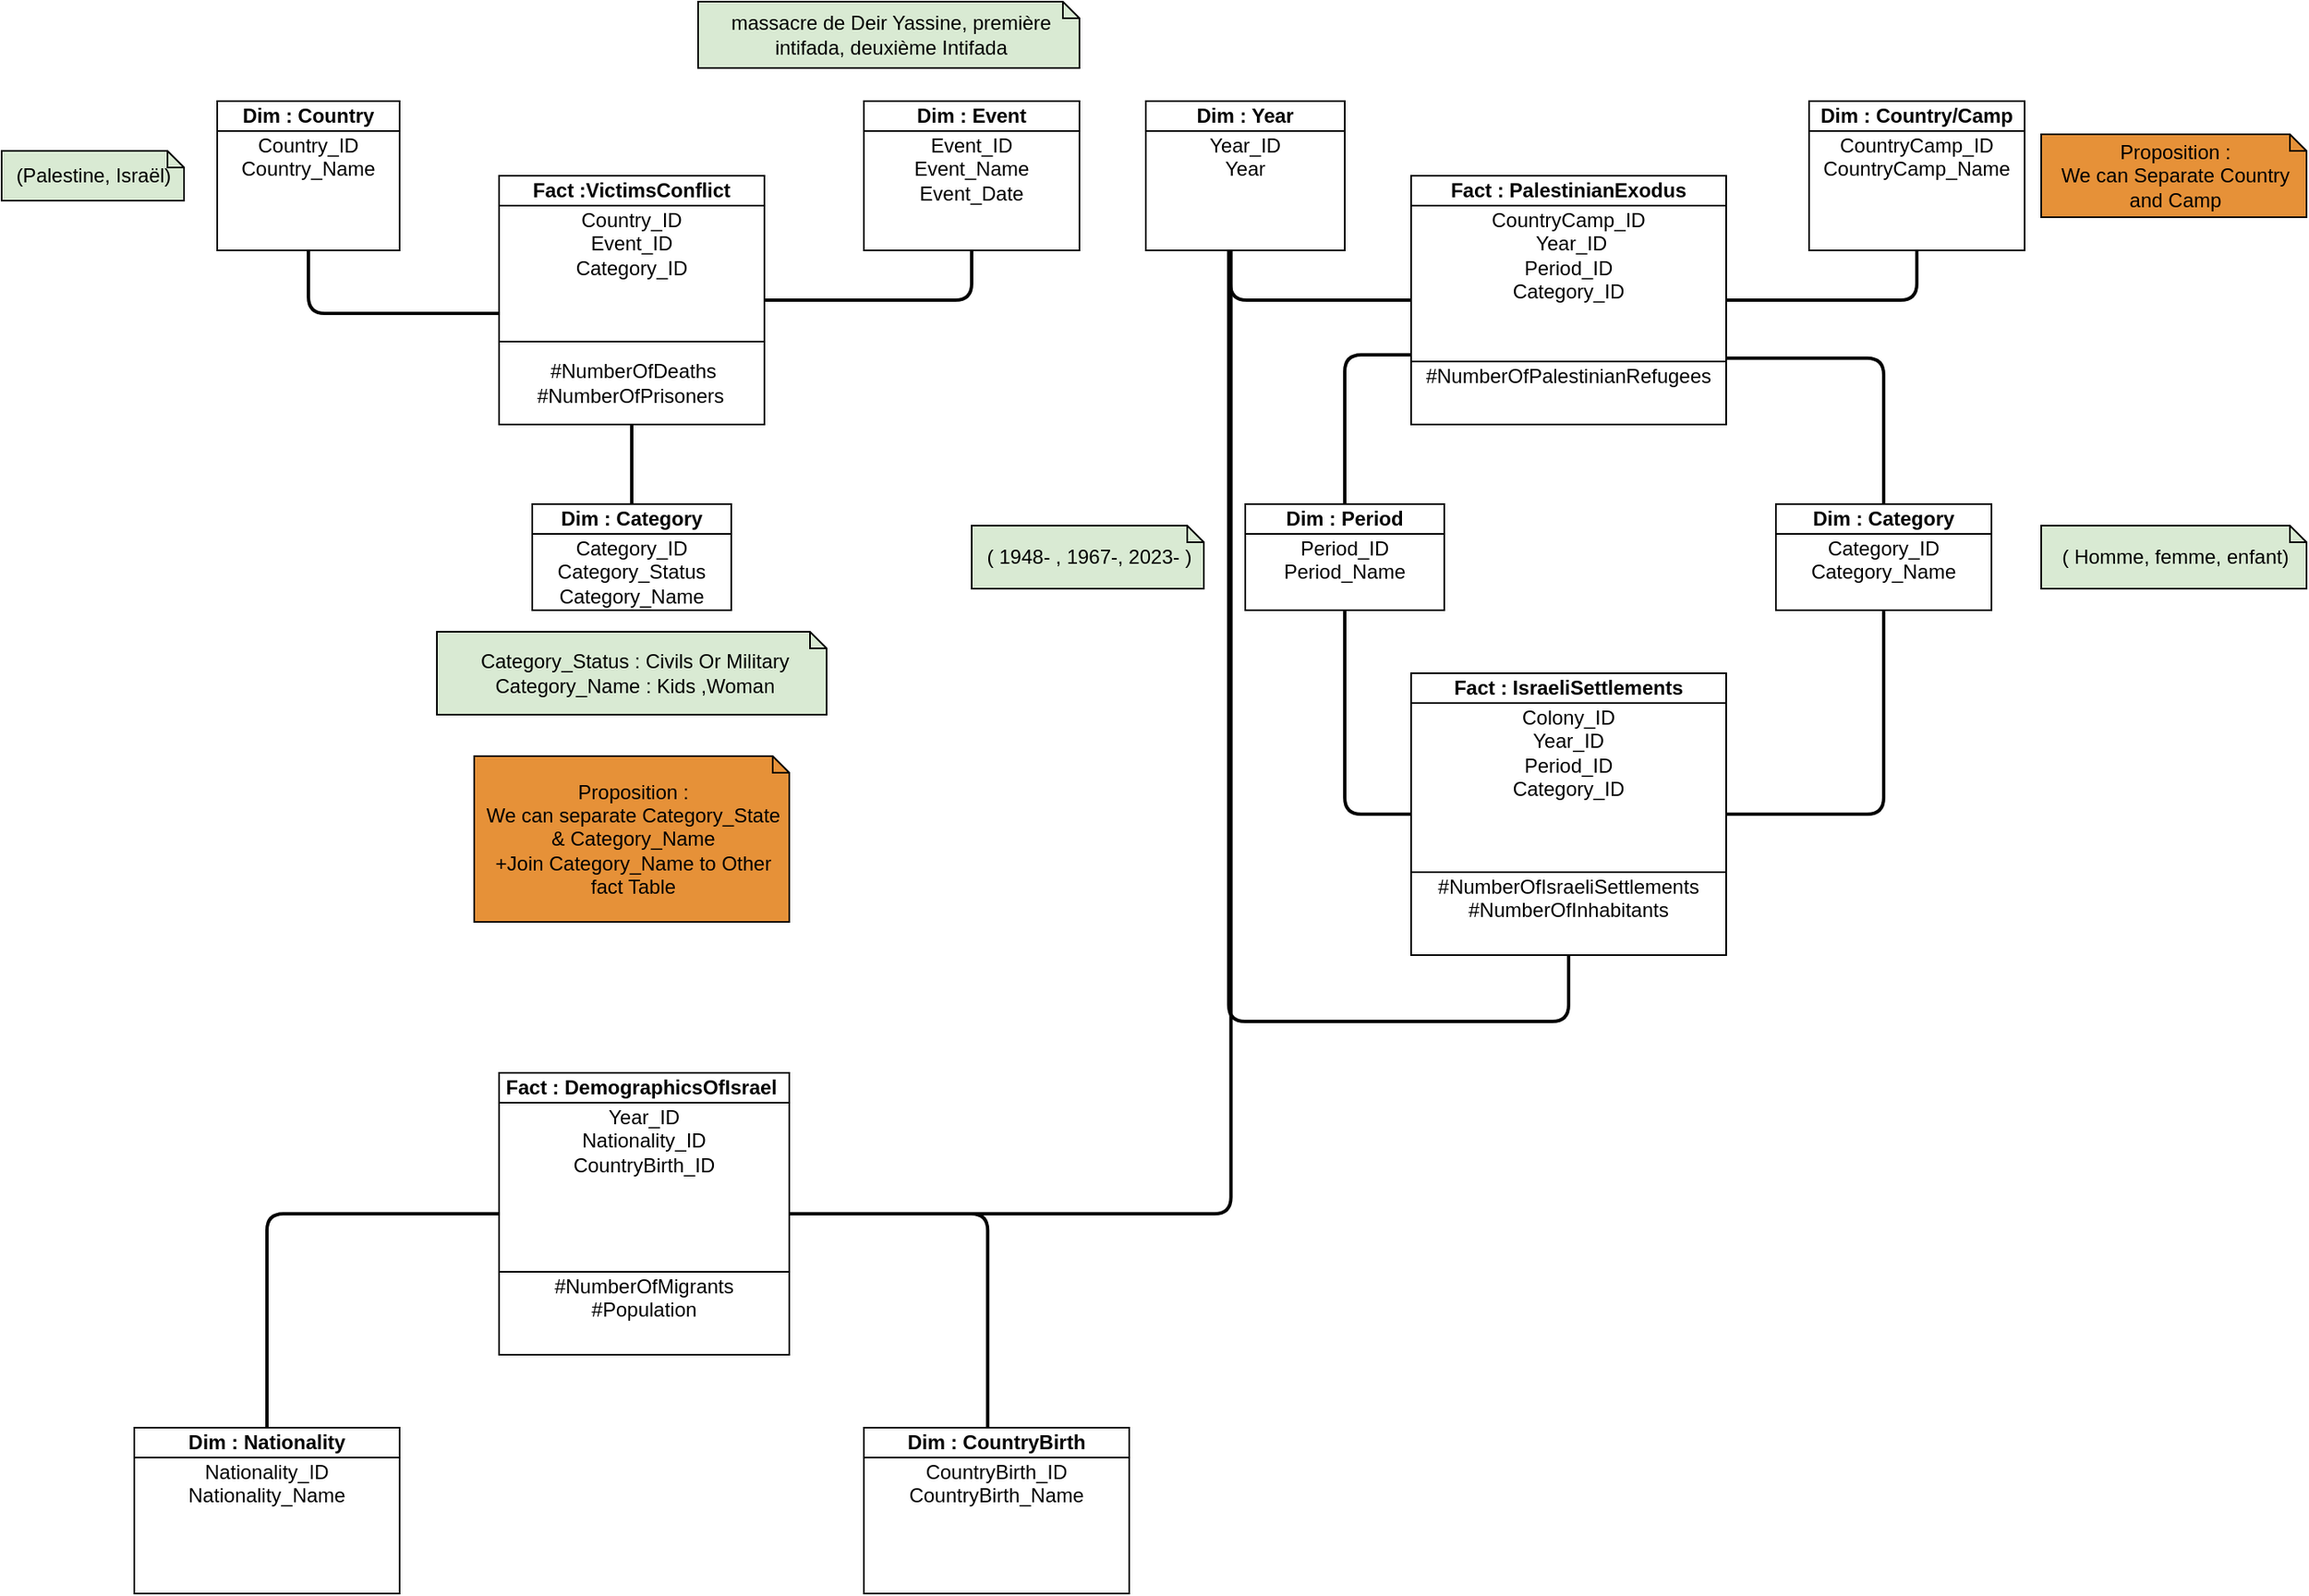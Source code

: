 <mxfile version="22.1.3" type="device">
  <diagram id="L1r6SvcVKs2nnAIKN3sj" name="Page-1">
    <mxGraphModel dx="1354" dy="602" grid="1" gridSize="10" guides="1" tooltips="1" connect="1" arrows="1" fold="1" page="1" pageScale="1" pageWidth="850" pageHeight="1100" background="#FFFFFF" math="0" shadow="0">
      <root>
        <mxCell id="0" />
        <mxCell id="2" value="Layer 0" parent="0" />
        <mxCell id="3" style="shape=rect;shadow=0;strokeWidth=1;fillColor=#FFFFFF;strokeColor=#000000;opacity=100.0;gliffyId=0;" parent="2" vertex="1">
          <mxGeometry x="400" y="145" width="160" height="150" as="geometry" />
        </mxCell>
        <mxCell id="4" value="&lt;div style=&#39;width: 157.0px;height:auto;word-break: break-word;&#39;&gt;&lt;div align=&quot;center&quot;&gt;&lt;span style=&quot;font-family:Arial;font-weight:bold;font-size:12px; line-height: normal;&quot;&gt;Fact :VictimsConflict&lt;span style=&quot;text-decoration:none; line-height: normal;&quot;&gt;&lt;br /&gt;&lt;/span&gt;&lt;/span&gt;&lt;/div&gt;&lt;/div&gt;" style="shape=rect;shadow=0;strokeWidth=1;fillColor=#FFFFFF;strokeColor=#000000;opacity=100.0;html=1;nl2Br=0;verticalAlign=top;align=center;spacingLeft=0.0;spacingRight=0;spacingTop=-5.0;spacingBottom=2;whiteSpace=wrap;gliffyId=1;" parent="3" vertex="1">
          <mxGeometry width="160" height="18" as="geometry" />
        </mxCell>
        <mxCell id="5" value="&lt;div style=&#39;width: 157.0px;height:auto;word-break: break-word;&#39;&gt;&lt;div align=&quot;center&quot;&gt;&lt;span style=&quot;font-family:Arial;font-size:12px; line-height: 0;&quot;&gt;&lt;span style=&quot; line-height: normal;&quot;&gt;Country_ID&lt;br /&gt;&lt;/span&gt;&lt;/span&gt;&lt;/div&gt;&lt;div align=&quot;center&quot;&gt;&lt;span style=&quot;font-family:Arial;font-size:12px; line-height: 0;&quot;&gt;&lt;span style=&quot; line-height: normal;&quot;&gt;Event_ID&lt;/span&gt;&lt;/span&gt;&lt;/div&gt;&lt;div align=&quot;center&quot;&gt;&lt;span style=&quot;font-family:Arial;font-size:12px; line-height: 0;&quot;&gt;&lt;span style=&quot; line-height: normal;&quot;&gt;Category_ID&lt;/span&gt;&lt;/span&gt;&lt;/div&gt;&lt;div align=&quot;center&quot;&gt;&lt;span style=&quot;text-decoration:none;font-family:Arial;font-size:12px; line-height: 0;&quot;&gt;&lt;span style=&quot;text-decoration:none; line-height: normal;&quot;&gt;&amp;nbsp;&lt;/span&gt;&lt;/span&gt;&lt;/div&gt;&lt;/div&gt;" style="shape=rect;shadow=0;strokeWidth=1;fillColor=#FFFFFF;strokeColor=#000000;opacity=100.0;html=1;nl2Br=0;verticalAlign=top;align=center;spacingLeft=0.0;spacingRight=0;spacingTop=-5.0;spacingBottom=2;whiteSpace=wrap;gliffyId=3;" parent="3" vertex="1">
          <mxGeometry y="18" width="160" height="132" as="geometry" />
        </mxCell>
        <mxCell id="6" value="&lt;div style=&#39;width: 153.0px;height:auto;word-break: break-word;&#39;&gt;&lt;div align=&quot;center&quot;&gt;&lt;span style=&quot;text-decoration:none;font-family:Arial;font-size:12px; line-height: 0;&quot;&gt;&lt;span style=&quot;text-decoration:none; line-height: normal;&quot;&gt;#NumberOfDeaths&lt;/span&gt;&lt;/span&gt;&lt;/div&gt;&lt;div align=&quot;center&quot;&gt;&lt;span style=&quot;text-decoration:none;font-family:Arial;font-size:12px; line-height: 0;&quot;&gt;&lt;span style=&quot;text-decoration:none; line-height: normal;&quot;&gt;#NumberOfPrisoners&amp;nbsp;&lt;/span&gt;&lt;/span&gt;&lt;/div&gt;&lt;/div&gt;" style="shape=rect;shadow=0;strokeWidth=1;fillColor=#FFFFFF;strokeColor=#000000;opacity=100.0;html=1;nl2Br=0;verticalAlign=middle;align=center;spacingLeft=2.0;spacingRight=0;whiteSpace=wrap;gliffyId=5;" parent="2" vertex="1">
          <mxGeometry x="400" y="245" width="160" height="50" as="geometry" />
        </mxCell>
        <mxCell id="7" style="shape=rect;shadow=0;strokeWidth=1;fillColor=#FFFFFF;strokeColor=#000000;opacity=100.0;gliffyId=20;" parent="2" vertex="1">
          <mxGeometry x="230" y="100" width="110" height="90" as="geometry" />
        </mxCell>
        <mxCell id="8" value="&lt;div style=&#39;width: 107.0px;height:auto;word-break: break-word;&#39;&gt;&lt;div align=&quot;center&quot;&gt;&lt;span style=&quot;text-decoration:none;font-family:Arial;font-weight:bold;font-size:12px; line-height: normal;&quot;&gt;Dim : Country&lt;/span&gt;&lt;/div&gt;&lt;/div&gt;" style="shape=rect;shadow=0;strokeWidth=1;fillColor=#FFFFFF;strokeColor=#000000;opacity=100.0;html=1;nl2Br=0;verticalAlign=top;align=center;spacingLeft=0.0;spacingRight=0;spacingTop=-5.0;spacingBottom=2;whiteSpace=wrap;gliffyId=21;" parent="7" vertex="1">
          <mxGeometry width="110" height="18" as="geometry" />
        </mxCell>
        <mxCell id="9" value="&lt;div style=&#39;width: 107.0px;height:auto;word-break: break-word;&#39;&gt;&lt;div align=&quot;center&quot;&gt;&lt;span style=&quot;text-decoration:none;font-family:Arial;font-weight:normal;font-size:12px; line-height: normal;&quot;&gt;Country_ID&lt;/span&gt;&lt;/div&gt;&lt;div align=&quot;center&quot;&gt;&lt;span style=&quot;text-decoration:none;font-family:Arial;font-weight:normal;font-size:12px; line-height: normal;&quot;&gt;Country_Name&lt;/span&gt;&lt;/div&gt;&lt;/div&gt;" style="shape=rect;shadow=0;strokeWidth=1;fillColor=#FFFFFF;strokeColor=#000000;opacity=100.0;html=1;nl2Br=0;verticalAlign=top;align=center;spacingLeft=0.0;spacingRight=0;spacingTop=-5.0;spacingBottom=2;whiteSpace=wrap;gliffyId=23;" parent="7" vertex="1">
          <mxGeometry y="18" width="110" height="72" as="geometry" />
        </mxCell>
        <mxCell id="10" style="shape=rect;shadow=0;strokeWidth=1;fillColor=#FFFFFF;strokeColor=#000000;opacity=100.0;gliffyId=25;" parent="2" vertex="1">
          <mxGeometry x="620" y="100" width="130" height="90" as="geometry" />
        </mxCell>
        <mxCell id="11" value="&lt;div style=&#39;width: 127.0px;height:auto;word-break: break-word;&#39;&gt;&lt;div align=&quot;center&quot;&gt;&lt;span style=&quot;font-family:Arial;font-size:12px; line-height: 0;&quot;&gt;&lt;span style=&quot;font-weight:bold; line-height: normal;&quot;&gt;Dim : E&lt;/span&gt;&lt;span style=&quot; line-height: 0;&quot;&gt;&lt;span style=&quot;font-weight:bold; line-height: normal;&quot;&gt;vent&lt;/span&gt;&lt;br /&gt;&lt;/span&gt;&lt;/span&gt;&lt;/div&gt;&lt;/div&gt;" style="shape=rect;shadow=0;strokeWidth=1;fillColor=#FFFFFF;strokeColor=#000000;opacity=100.0;html=1;nl2Br=0;verticalAlign=top;align=center;spacingLeft=0.0;spacingRight=0;spacingTop=-5.0;spacingBottom=2;whiteSpace=wrap;gliffyId=26;" parent="10" vertex="1">
          <mxGeometry width="130" height="18" as="geometry" />
        </mxCell>
        <mxCell id="12" value="&lt;div style=&#39;width: 127.0px;height:auto;word-break: break-word;&#39;&gt;&lt;div align=&quot;center&quot;&gt;&lt;span style=&quot;text-decoration:none;font-family:Arial;font-weight:normal;font-size:12px; line-height: normal;&quot;&gt;Event_ID&lt;br /&gt;&lt;/span&gt;&lt;/div&gt;&lt;div align=&quot;center&quot;&gt;&lt;span style=&quot;text-decoration:none;font-family:Arial;font-weight:normal;font-size:12px; line-height: normal;&quot;&gt;Event_Name&lt;/span&gt;&lt;/div&gt;&lt;div align=&quot;center&quot;&gt;&lt;span style=&quot;text-decoration:none;font-family:Arial;font-weight:normal;font-size:12px; line-height: normal;&quot;&gt;Event_Date&lt;/span&gt;&lt;/div&gt;&lt;/div&gt;" style="shape=rect;shadow=0;strokeWidth=1;fillColor=#FFFFFF;strokeColor=#000000;opacity=100.0;html=1;nl2Br=0;verticalAlign=top;align=center;spacingLeft=0.0;spacingRight=0;spacingTop=-5.0;spacingBottom=2;whiteSpace=wrap;gliffyId=28;" parent="10" vertex="1">
          <mxGeometry y="18" width="130" height="72" as="geometry" />
        </mxCell>
        <mxCell id="13" style="shape=rect;shadow=0;strokeWidth=1;fillColor=#FFFFFF;strokeColor=#000000;opacity=100.0;gliffyId=30;" parent="2" vertex="1">
          <mxGeometry x="420" y="343" width="120" height="64" as="geometry" />
        </mxCell>
        <mxCell id="14" value="&lt;div style=&#39;width: 117.0px;height:auto;word-break: break-word;&#39;&gt;&lt;div align=&quot;center&quot;&gt;&lt;span style=&quot;text-decoration:none;font-family:Arial;font-weight:bold;font-size:12px; line-height: normal;&quot;&gt;Dim : Category&lt;/span&gt;&lt;/div&gt;&lt;/div&gt;" style="shape=rect;shadow=0;strokeWidth=1;fillColor=#FFFFFF;strokeColor=#000000;opacity=100.0;html=1;nl2Br=0;verticalAlign=top;align=center;spacingLeft=0.0;spacingRight=0;spacingTop=-5.0;spacingBottom=2;whiteSpace=wrap;gliffyId=31;" parent="13" vertex="1">
          <mxGeometry width="120" height="18" as="geometry" />
        </mxCell>
        <mxCell id="15" value="&lt;div style=&#39;width: 117.0px;height:auto;word-break: break-word;&#39;&gt;&lt;div align=&quot;center&quot;&gt;&lt;span style=&quot;text-decoration:none;font-family:Arial;font-weight:normal;font-size:12px; line-height: normal;&quot;&gt;Category_ID&lt;/span&gt;&lt;/div&gt;&lt;div align=&quot;center&quot;&gt;&lt;span style=&quot;text-decoration:none;font-family:Arial;font-weight:normal;font-size:12px; line-height: normal;&quot;&gt;Category_Status&lt;/span&gt;&lt;/div&gt;&lt;div align=&quot;center&quot;&gt;&lt;span style=&quot;text-decoration:none;font-family:Arial;font-weight:normal;font-size:12px; line-height: normal;&quot;&gt;Category_Name&lt;/span&gt;&lt;/div&gt;&lt;/div&gt;" style="shape=rect;shadow=0;strokeWidth=1;fillColor=#FFFFFF;strokeColor=#000000;opacity=100.0;html=1;nl2Br=0;verticalAlign=top;align=center;spacingLeft=0.0;spacingRight=0;spacingTop=-5.0;spacingBottom=2;whiteSpace=wrap;gliffyId=33;" parent="13" vertex="1">
          <mxGeometry y="18" width="120" height="46" as="geometry" />
        </mxCell>
        <mxCell id="16" value="&lt;div style=&#39;width: 225.286px;height:auto;word-break: break-word;&#39;&gt;&lt;div align=&quot;center&quot;&gt;&lt;span style=&quot;text-decoration:none;font-family:Arial;font-size:12px; line-height: 0;&quot;&gt;&lt;span style=&quot;text-decoration:none; line-height: normal;&quot;&gt;Category_Status : Civils Or Military&lt;br /&gt;&lt;/span&gt;&lt;/span&gt;&lt;/div&gt;&lt;div align=&quot;center&quot;&gt;&lt;span style=&quot;text-decoration:none;font-family:Arial;font-size:12px; line-height: 0;&quot;&gt;&lt;span style=&quot;text-decoration:none; line-height: normal;&quot;&gt;Category_Name : Kids ,Woman&lt;/span&gt;&lt;/span&gt;&lt;/div&gt;&lt;/div&gt;" style="shape=note;size=10;shadow=0;strokeWidth=1;fillColor=#d9ead3;strokeColor=#000000;opacity=100.0;html=1;nl2Br=0;verticalAlign=middle;align=center;spacingLeft=3.357;spacingRight=0;whiteSpace=wrap;gliffyId=35;" parent="2" vertex="1">
          <mxGeometry x="362.5" y="420" width="235" height="50" as="geometry" />
        </mxCell>
        <mxCell id="17" style="shape=filledEdge;strokeWidth=2;strokeColor=#000000;fillColor=none;startArrow=none;startFill=0;startSize=6;endArrow=none;endFill=0;endSize=6;rounded=1;gliffyId=43;edgeStyle=orthogonalEdgeStyle;" parent="2" source="7" target="3" edge="1">
          <mxGeometry width="117" height="40" relative="1" as="geometry">
            <Array as="points">
              <mxPoint x="285" y="190" />
              <mxPoint x="285" y="228" />
              <mxPoint x="400" y="228" />
            </Array>
          </mxGeometry>
        </mxCell>
        <mxCell id="18" style="shape=filledEdge;strokeWidth=2;strokeColor=#000000;fillColor=none;startArrow=none;startFill=0;startSize=6;endArrow=none;endFill=0;endSize=6;rounded=1;gliffyId=45;edgeStyle=orthogonalEdgeStyle;" parent="2" source="10" target="3" edge="1">
          <mxGeometry width="124" height="34" relative="1" as="geometry">
            <Array as="points">
              <mxPoint x="685" y="190" />
              <mxPoint x="685" y="220" />
              <mxPoint x="560" y="220" />
            </Array>
          </mxGeometry>
        </mxCell>
        <mxCell id="19" style="shape=filledEdge;strokeWidth=2;strokeColor=#000000;fillColor=none;startArrow=none;startFill=0;startSize=6;endArrow=none;endFill=0;endSize=6;rounded=1;gliffyId=47;edgeStyle=orthogonalEdgeStyle;" parent="2" source="13" target="6" edge="1">
          <mxGeometry width="2" height="46" relative="1" as="geometry">
            <Array as="points">
              <mxPoint x="480" y="343" />
              <mxPoint x="480" y="327" />
              <mxPoint x="480" y="311" />
              <mxPoint x="480" y="295" />
            </Array>
          </mxGeometry>
        </mxCell>
        <mxCell id="20" style="shape=rect;shadow=0;strokeWidth=1;fillColor=#FFFFFF;strokeColor=#000000;opacity=100.0;gliffyId=49;" parent="2" vertex="1">
          <mxGeometry x="950" y="145" width="190" height="150" as="geometry" />
        </mxCell>
        <mxCell id="21" value="&lt;div style=&#39;width: 187.0px;height:auto;word-break: break-word;&#39;&gt;&lt;div align=&quot;center&quot;&gt;&lt;span style=&quot;font-family:Arial;font-weight:bold;font-size:12px; line-height: normal;&quot;&gt;Fact : PalestinianExodus&lt;span style=&quot;text-decoration:none; line-height: normal;&quot;&gt;&lt;br /&gt;&lt;/span&gt;&lt;/span&gt;&lt;/div&gt;&lt;/div&gt;" style="shape=rect;shadow=0;strokeWidth=1;fillColor=#FFFFFF;strokeColor=#000000;opacity=100.0;html=1;nl2Br=0;verticalAlign=top;align=center;spacingLeft=0.0;spacingRight=0;spacingTop=-5.0;spacingBottom=2;whiteSpace=wrap;gliffyId=50;" parent="20" vertex="1">
          <mxGeometry width="190" height="18" as="geometry" />
        </mxCell>
        <mxCell id="22" value="&lt;div style=&#39;width: 187.0px;height:auto;word-break: break-word;&#39;&gt;&lt;div align=&quot;center&quot;&gt;&lt;span style=&quot; line-height: normal;&quot;&gt;CountryCamp_ID&lt;/span&gt;&lt;/div&gt;&lt;div align=&quot;center&quot;&gt;&lt;span style=&quot;text-decoration:none; line-height: normal;&quot;&gt;&amp;nbsp;Year_ID&lt;/span&gt;&lt;/div&gt;&lt;div align=&quot;center&quot;&gt;&lt;span style=&quot;text-decoration:none; line-height: normal;&quot;&gt;Period_ID&lt;/span&gt;&lt;/div&gt;&lt;div align=&quot;center&quot;&gt;&lt;span style=&quot;text-decoration:none; line-height: normal;&quot;&gt;Category_ID&lt;/span&gt;&lt;/div&gt;&lt;div align=&quot;center&quot;&gt;&lt;span style=&quot;text-decoration:none; line-height: normal;&quot;&gt;&amp;nbsp;&lt;/span&gt;&lt;/div&gt;&lt;div align=&quot;center&quot;&gt;&lt;span style=&quot;text-decoration:none; line-height: normal;&quot;&gt;&amp;nbsp;&lt;/span&gt;&lt;/div&gt;&lt;/div&gt;" style="shape=rect;shadow=0;strokeWidth=1;fillColor=#FFFFFF;strokeColor=#000000;opacity=100.0;html=1;nl2Br=0;verticalAlign=top;align=center;spacingLeft=0.0;spacingRight=0;spacingTop=-5.0;spacingBottom=2;whiteSpace=wrap;gliffyId=52;" parent="20" vertex="1">
          <mxGeometry y="18" width="190" height="94" as="geometry" />
        </mxCell>
        <mxCell id="23" value="&lt;div style=&#39;width: 187.0px;height:auto;word-break: break-word;&#39;&gt;&lt;div align=&quot;center&quot;&gt;&lt;span style=&quot; line-height: normal;&quot;&gt;#NumberOfPalestinianRefugees&lt;/span&gt;&lt;/div&gt;&lt;/div&gt;" style="shape=rect;shadow=0;strokeWidth=1;fillColor=#FFFFFF;strokeColor=#000000;opacity=100.0;html=1;nl2Br=0;verticalAlign=top;align=center;spacingLeft=0.0;spacingRight=0;spacingTop=-5.0;spacingBottom=2;whiteSpace=wrap;gliffyId=54;" parent="20" vertex="1">
          <mxGeometry y="112" width="190" height="38" as="geometry" />
        </mxCell>
        <mxCell id="24" style="shape=rect;shadow=0;strokeWidth=1;fillColor=#FFFFFF;strokeColor=#000000;opacity=100.0;gliffyId=56;" parent="2" vertex="1">
          <mxGeometry x="1190" y="100" width="130" height="90" as="geometry" />
        </mxCell>
        <mxCell id="25" value="&lt;div style=&#39;width: 127.0px;height:auto;word-break: break-word;&#39;&gt;&lt;div align=&quot;center&quot;&gt;&lt;span style=&quot;font-family:Arial;font-size:12px; line-height: 0;&quot;&gt;&lt;span style=&quot;font-weight:bold; line-height: normal;&quot;&gt;Dim : C&lt;/span&gt;&lt;span style=&quot; line-height: 0;&quot;&gt;&lt;span style=&quot;font-weight:bold; line-height: normal;&quot;&gt;ountry/Camp&lt;/span&gt;&lt;br /&gt;&lt;/span&gt;&lt;/span&gt;&lt;/div&gt;&lt;/div&gt;" style="shape=rect;shadow=0;strokeWidth=1;fillColor=#FFFFFF;strokeColor=#000000;opacity=100.0;html=1;nl2Br=0;verticalAlign=top;align=center;spacingLeft=0.0;spacingRight=0;spacingTop=-5.0;spacingBottom=2;whiteSpace=wrap;gliffyId=57;" parent="24" vertex="1">
          <mxGeometry width="130" height="18" as="geometry" />
        </mxCell>
        <mxCell id="26" value="&lt;div style=&#39;width: 127.0px;height:auto;word-break: break-word;&#39;&gt;&lt;div align=&quot;center&quot;&gt;&lt;span style=&quot;font-family:Arial;font-size:12px; line-height: normal;&quot;&gt;CountryCamp_ID&lt;span style=&quot;text-decoration:none; line-height: normal;&quot;&gt;&lt;br /&gt;&lt;/span&gt;&lt;/span&gt;&lt;/div&gt;&lt;div align=&quot;center&quot;&gt;&lt;span style=&quot;font-family:Arial;font-size:12px; line-height: normal;&quot;&gt;CountryCamp_Name&lt;/span&gt;&lt;/div&gt;&lt;div align=&quot;center&quot;&gt;&lt;span style=&quot;text-decoration:none;font-family:Arial;font-size:12px; line-height: normal;&quot;&gt;&amp;nbsp;&lt;/span&gt;&lt;/div&gt;&lt;/div&gt;" style="shape=rect;shadow=0;strokeWidth=1;fillColor=#FFFFFF;strokeColor=#000000;opacity=100.0;html=1;nl2Br=0;verticalAlign=top;align=center;spacingLeft=0.0;spacingRight=0;spacingTop=-5.0;spacingBottom=2;whiteSpace=wrap;gliffyId=59;" parent="24" vertex="1">
          <mxGeometry y="18" width="130" height="72" as="geometry" />
        </mxCell>
        <mxCell id="27" style="shape=rect;shadow=0;strokeWidth=1;fillColor=#FFFFFF;strokeColor=#000000;opacity=100.0;gliffyId=61;" parent="2" vertex="1">
          <mxGeometry x="790" y="100" width="120" height="90" as="geometry" />
        </mxCell>
        <mxCell id="28" value="&lt;div style=&#39;width: 117.0px;height:auto;word-break: break-word;&#39;&gt;&lt;div align=&quot;center&quot;&gt;&lt;span style=&quot;text-decoration:none;font-family:Arial;font-weight:bold;font-size:12px; line-height: normal;&quot;&gt;Dim : Year&lt;/span&gt;&lt;/div&gt;&lt;/div&gt;" style="shape=rect;shadow=0;strokeWidth=1;fillColor=#FFFFFF;strokeColor=#000000;opacity=100.0;html=1;nl2Br=0;verticalAlign=top;align=center;spacingLeft=0.0;spacingRight=0;spacingTop=-5.0;spacingBottom=2;whiteSpace=wrap;gliffyId=62;" parent="27" vertex="1">
          <mxGeometry width="120" height="18" as="geometry" />
        </mxCell>
        <mxCell id="29" value="&lt;div style=&#39;width: 117.0px;height:auto;word-break: break-word;&#39;&gt;&lt;div align=&quot;center&quot;&gt;&lt;span style=&quot;font-family:Arial;font-size:12px; line-height: normal;&quot;&gt;Year_ID&lt;span style=&quot;text-decoration:none; line-height: normal;&quot;&gt;&lt;br /&gt;&lt;/span&gt;&lt;/span&gt;&lt;/div&gt;&lt;div align=&quot;center&quot;&gt;&lt;span style=&quot;font-family:Arial;font-size:12px; line-height: normal;&quot;&gt;Year&lt;/span&gt;&lt;/div&gt;&lt;/div&gt;" style="shape=rect;shadow=0;strokeWidth=1;fillColor=#FFFFFF;strokeColor=#000000;opacity=100.0;html=1;nl2Br=0;verticalAlign=top;align=center;spacingLeft=0.0;spacingRight=0;spacingTop=-5.0;spacingBottom=2;whiteSpace=wrap;gliffyId=64;" parent="27" vertex="1">
          <mxGeometry y="18" width="120" height="72" as="geometry" />
        </mxCell>
        <mxCell id="30" style="shape=rect;shadow=0;strokeWidth=1;fillColor=#FFFFFF;strokeColor=#000000;opacity=100.0;gliffyId=66;" parent="2" vertex="1">
          <mxGeometry x="850" y="343" width="120" height="64" as="geometry" />
        </mxCell>
        <mxCell id="31" value="&lt;div style=&#39;width: 117.0px;height:auto;word-break: break-word;&#39;&gt;&lt;div align=&quot;center&quot;&gt;&lt;span style=&quot;text-decoration:none;font-family:Arial;font-weight:bold;font-size:12px; line-height: normal;&quot;&gt;Dim : Period&lt;/span&gt;&lt;/div&gt;&lt;/div&gt;" style="shape=rect;shadow=0;strokeWidth=1;fillColor=#FFFFFF;strokeColor=#000000;opacity=100.0;html=1;nl2Br=0;verticalAlign=top;align=center;spacingLeft=0.0;spacingRight=0;spacingTop=-5.0;spacingBottom=2;whiteSpace=wrap;gliffyId=67;" parent="30" vertex="1">
          <mxGeometry width="120" height="18" as="geometry" />
        </mxCell>
        <mxCell id="32" value="&lt;div style=&#39;width: 117.0px;height:auto;word-break: break-word;&#39;&gt;&lt;div align=&quot;center&quot;&gt;&lt;span style=&quot;text-decoration:none;font-family:Arial;font-weight:normal;font-size:12px; line-height: normal;&quot;&gt;Period_ID&lt;/span&gt;&lt;/div&gt;&lt;div align=&quot;center&quot;&gt;&lt;span style=&quot;text-decoration:none;font-family:Arial;font-weight:normal;font-size:12px; line-height: normal;&quot;&gt;Period_Name&lt;/span&gt;&lt;/div&gt;&lt;/div&gt;" style="shape=rect;shadow=0;strokeWidth=1;fillColor=#FFFFFF;strokeColor=#000000;opacity=100.0;html=1;nl2Br=0;verticalAlign=top;align=center;spacingLeft=0.0;spacingRight=0;spacingTop=-5.0;spacingBottom=2;whiteSpace=wrap;gliffyId=69;" parent="30" vertex="1">
          <mxGeometry y="18" width="120" height="46" as="geometry" />
        </mxCell>
        <mxCell id="33" style="shape=rect;shadow=0;strokeWidth=1;fillColor=#FFFFFF;strokeColor=#000000;opacity=100.0;gliffyId=73;" parent="2" vertex="1">
          <mxGeometry x="1170" y="343" width="130" height="64" as="geometry" />
        </mxCell>
        <mxCell id="34" value="&lt;div style=&#39;width: 127.0px;height:auto;word-break: break-word;&#39;&gt;&lt;div align=&quot;center&quot;&gt;&lt;span style=&quot;text-decoration:none;font-family:Arial;font-weight:bold;font-size:12px; line-height: normal;&quot;&gt;Dim : Category&lt;/span&gt;&lt;/div&gt;&lt;/div&gt;" style="shape=rect;shadow=0;strokeWidth=1;fillColor=#FFFFFF;strokeColor=#000000;opacity=100.0;html=1;nl2Br=0;verticalAlign=top;align=center;spacingLeft=0.0;spacingRight=0;spacingTop=-5.0;spacingBottom=2;whiteSpace=wrap;gliffyId=74;" parent="33" vertex="1">
          <mxGeometry width="130" height="18" as="geometry" />
        </mxCell>
        <mxCell id="35" value="&lt;div style=&#39;width: 127.0px;height:auto;word-break: break-word;&#39;&gt;&lt;div align=&quot;center&quot;&gt;&lt;span style=&quot;font-family:Arial;font-size:12px; line-height: normal;&quot;&gt;C&lt;span style=&quot; line-height: normal;&quot;&gt;ategory_ID&lt;br /&gt;&lt;/span&gt;&lt;/span&gt;&lt;/div&gt;&lt;div align=&quot;center&quot;&gt;&lt;span style=&quot;font-family:Arial;font-size:12px; line-height: 0;&quot;&gt;&lt;span style=&quot; line-height: normal;&quot;&gt;Category_Name&lt;/span&gt;&lt;/span&gt;&lt;/div&gt;&lt;/div&gt;" style="shape=rect;shadow=0;strokeWidth=1;fillColor=#FFFFFF;strokeColor=#000000;opacity=100.0;html=1;nl2Br=0;verticalAlign=top;align=center;spacingLeft=0.0;spacingRight=0;spacingTop=-5.0;spacingBottom=2;whiteSpace=wrap;gliffyId=76;" parent="33" vertex="1">
          <mxGeometry y="18" width="130" height="46" as="geometry" />
        </mxCell>
        <mxCell id="36" style="shape=filledEdge;strokeWidth=2;strokeColor=#000000;fillColor=none;startArrow=none;startFill=0;startSize=6;endArrow=none;endFill=0;endSize=6;rounded=1;gliffyId=78;edgeStyle=orthogonalEdgeStyle;" parent="2" source="20" target="27" edge="1">
          <mxGeometry width="108" height="37" relative="1" as="geometry">
            <Array as="points">
              <mxPoint x="950" y="220" />
              <mxPoint x="841" y="220" />
              <mxPoint x="841" y="190" />
            </Array>
          </mxGeometry>
        </mxCell>
        <mxCell id="37" style="shape=filledEdge;strokeWidth=2;strokeColor=#000000;fillColor=none;startArrow=none;startFill=0;startSize=6;endArrow=none;endFill=0;endSize=6;rounded=1;gliffyId=79;edgeStyle=orthogonalEdgeStyle;" parent="2" source="24" target="20" edge="1">
          <mxGeometry width="118" height="31" relative="1" as="geometry">
            <Array as="points">
              <mxPoint x="1255" y="190" />
              <mxPoint x="1255" y="220" />
              <mxPoint x="1140" y="220" />
            </Array>
          </mxGeometry>
        </mxCell>
        <mxCell id="38" style="shape=filledEdge;strokeWidth=2;strokeColor=#000000;fillColor=none;startArrow=none;startFill=0;startSize=6;endArrow=none;endFill=0;endSize=6;rounded=1;gliffyId=80;edgeStyle=orthogonalEdgeStyle;" parent="2" source="33" target="20" edge="1">
          <mxGeometry width="112" height="47" relative="1" as="geometry">
            <Array as="points">
              <mxPoint x="1235" y="343" />
              <mxPoint x="1235" y="255" />
              <mxPoint x="1140" y="255" />
            </Array>
          </mxGeometry>
        </mxCell>
        <mxCell id="39" style="shape=filledEdge;strokeWidth=2;strokeColor=#000000;fillColor=none;startArrow=none;startFill=0;startSize=6;endArrow=none;endFill=0;endSize=6;rounded=1;gliffyId=81;edgeStyle=orthogonalEdgeStyle;" parent="2" source="30" target="20" edge="1">
          <mxGeometry width="110" height="52" relative="1" as="geometry">
            <Array as="points">
              <mxPoint x="910" y="343" />
              <mxPoint x="910" y="253" />
              <mxPoint x="950" y="253" />
            </Array>
          </mxGeometry>
        </mxCell>
        <mxCell id="40" style="shape=rect;shadow=0;strokeWidth=1;fillColor=#FFFFFF;strokeColor=#000000;opacity=100.0;gliffyId=82;" parent="2" vertex="1">
          <mxGeometry x="950" y="445" width="190" height="170" as="geometry" />
        </mxCell>
        <mxCell id="41" value="&lt;div style=&#39;width: 187.0px;height:auto;word-break: break-word;&#39;&gt;&lt;div align=&quot;center&quot;&gt;&lt;span style=&quot;font-family:Arial;font-weight:bold;font-size:12px; line-height: normal;&quot;&gt;Fact : IsraeliSettlements&lt;span style=&quot;text-decoration:none; line-height: normal;&quot;&gt;&lt;br /&gt;&lt;/span&gt;&lt;/span&gt;&lt;/div&gt;&lt;/div&gt;" style="shape=rect;shadow=0;strokeWidth=1;fillColor=#FFFFFF;strokeColor=#000000;opacity=100.0;html=1;nl2Br=0;verticalAlign=top;align=center;spacingLeft=0.0;spacingRight=0;spacingTop=-5.0;spacingBottom=2;whiteSpace=wrap;gliffyId=83;" parent="40" vertex="1">
          <mxGeometry width="190" height="18" as="geometry" />
        </mxCell>
        <mxCell id="42" value="&lt;div style=&#39;width: 187.0px;height:auto;word-break: break-word;&#39;&gt;&lt;div align=&quot;center&quot;&gt;&lt;span style=&quot;text-decoration:none;font-family:Arial;font-weight:normal;font-size:12px; line-height: normal;&quot;&gt;Colony_ID&lt;/span&gt;&lt;/div&gt;&lt;div align=&quot;center&quot;&gt;&lt;span style=&quot;text-decoration:none;font-family:Arial;font-weight:normal;font-size:12px; line-height: normal;&quot;&gt;Year_ID&lt;/span&gt;&lt;/div&gt;&lt;div align=&quot;center&quot;&gt;&lt;span style=&quot;text-decoration:none;font-family:Arial;font-weight:normal;font-size:12px; line-height: normal;&quot;&gt;Period_ID&lt;/span&gt;&lt;/div&gt;&lt;div align=&quot;center&quot;&gt;&lt;span style=&quot;text-decoration:none;font-family:Arial;font-weight:normal;font-size:12px; line-height: normal;&quot;&gt;Category_ID&lt;/span&gt;&lt;/div&gt;&lt;div align=&quot;center&quot;&gt;&lt;span style=&quot;text-decoration:none;font-family:Arial;font-weight:normal;font-size:12px; line-height: normal;&quot;&gt;&amp;nbsp;&lt;/span&gt;&lt;/div&gt;&lt;div align=&quot;center&quot;&gt;&lt;span style=&quot;text-decoration:none;font-family:Arial;font-weight:normal;font-size:12px; line-height: normal;&quot;&gt;&amp;nbsp;&lt;/span&gt;&lt;/div&gt;&lt;div align=&quot;center&quot;&gt;&lt;span style=&quot;text-decoration:none;font-family:Arial;font-weight:normal;font-size:12px; line-height: normal;&quot;&gt;&amp;nbsp;&lt;/span&gt;&lt;/div&gt;&lt;/div&gt;" style="shape=rect;shadow=0;strokeWidth=1;fillColor=#FFFFFF;strokeColor=#000000;opacity=100.0;html=1;nl2Br=0;verticalAlign=top;align=center;spacingLeft=0.0;spacingRight=0;spacingTop=-5.0;spacingBottom=2;whiteSpace=wrap;gliffyId=85;" parent="40" vertex="1">
          <mxGeometry y="18" width="190" height="102" as="geometry" />
        </mxCell>
        <mxCell id="43" value="&lt;div style=&#39;width: 187.0px;height:auto;word-break: break-word;&#39;&gt;&lt;div align=&quot;center&quot;&gt;&lt;span style=&quot; line-height: normal;&quot;&gt;#NumberOfIsraeliSettlements&lt;/span&gt;&lt;/div&gt;&lt;div align=&quot;center&quot;&gt;&lt;span style=&quot; line-height: normal;&quot;&gt;#NumberOfInhabitants&lt;/span&gt;&lt;/div&gt;&lt;/div&gt;" style="shape=rect;shadow=0;strokeWidth=1;fillColor=#FFFFFF;strokeColor=#000000;opacity=100.0;html=1;nl2Br=0;verticalAlign=top;align=center;spacingLeft=0.0;spacingRight=0;spacingTop=-5.0;spacingBottom=2;whiteSpace=wrap;gliffyId=87;" parent="40" vertex="1">
          <mxGeometry y="120" width="190" height="50" as="geometry" />
        </mxCell>
        <mxCell id="44" style="shape=filledEdge;strokeWidth=2;strokeColor=#000000;fillColor=none;startArrow=none;startFill=0;startSize=6;endArrow=none;endFill=0;endSize=6;rounded=1;gliffyId=89;edgeStyle=orthogonalEdgeStyle;" parent="2" source="30" target="40" edge="1">
          <mxGeometry width="104" height="131" relative="1" as="geometry">
            <Array as="points">
              <mxPoint x="910" y="407" />
              <mxPoint x="910" y="530" />
              <mxPoint x="950" y="530" />
            </Array>
          </mxGeometry>
        </mxCell>
        <mxCell id="45" style="shape=filledEdge;strokeWidth=2;strokeColor=#000000;fillColor=none;startArrow=none;startFill=0;startSize=6;endArrow=none;endFill=0;endSize=6;rounded=1;gliffyId=90;edgeStyle=orthogonalEdgeStyle;" parent="2" source="33" target="40" edge="1">
          <mxGeometry width="120" height="133" relative="1" as="geometry">
            <Array as="points">
              <mxPoint x="1235" y="407" />
              <mxPoint x="1235" y="530" />
              <mxPoint x="1140" y="530" />
            </Array>
          </mxGeometry>
        </mxCell>
        <mxCell id="46" style="shape=filledEdge;strokeWidth=2;strokeColor=#000000;fillColor=none;startArrow=none;startFill=0;startSize=6;endArrow=none;endFill=0;endSize=6;rounded=1;gliffyId=93;edgeStyle=orthogonalEdgeStyle;" parent="2" source="27" target="40" edge="1">
          <mxGeometry width="204" height="427" relative="1" as="geometry">
            <Array as="points">
              <mxPoint x="840" y="190" />
              <mxPoint x="840" y="655" />
              <mxPoint x="1045" y="655" />
              <mxPoint x="1045" y="615" />
            </Array>
          </mxGeometry>
        </mxCell>
        <mxCell id="47" value="&lt;div style=&#39;width: 182.657px;height:auto;word-break: break-word;&#39;&gt;&lt;div align=&quot;center&quot;&gt;&lt;span style=&quot;text-decoration:none;font-family:Arial;font-size:12px; line-height: 0;&quot;&gt;&lt;span style=&quot;text-decoration:none; line-height: normal;&quot;&gt;Proposition : &lt;br /&gt;&lt;/span&gt;&lt;/span&gt;&lt;/div&gt;&lt;div align=&quot;center&quot;&gt;&lt;span style=&quot;text-decoration:none;font-family:Arial;font-size:12px; line-height: 0;&quot;&gt;&lt;span style=&quot;text-decoration:none; line-height: normal;&quot;&gt;We can separate Category_State &amp;amp; Category_Name &lt;/span&gt;&lt;/span&gt;&lt;/div&gt;&lt;div align=&quot;center&quot;&gt;&lt;span style=&quot;text-decoration:none;font-family:Arial;font-size:12px; line-height: 0;&quot;&gt;&lt;span style=&quot;text-decoration:none; line-height: normal;&quot;&gt;&amp;#43;Join Category_Name to Other fact Table&lt;/span&gt;&lt;/span&gt;&lt;/div&gt;&lt;/div&gt;" style="shape=note;size=10;shadow=0;strokeWidth=1;fillColor=#e69138;strokeColor=#000000;opacity=100.0;html=1;nl2Br=0;verticalAlign=middle;align=center;spacingLeft=2.171;spacingRight=0;whiteSpace=wrap;gliffyId=95;" parent="2" vertex="1">
          <mxGeometry x="385" y="495" width="190" height="100" as="geometry" />
        </mxCell>
        <mxCell id="48" style="shape=rect;shadow=0;strokeWidth=1;fillColor=#FFFFFF;strokeColor=#000000;opacity=100.0;gliffyId=98;" parent="2" vertex="1">
          <mxGeometry x="400" y="686" width="175" height="170" as="geometry" />
        </mxCell>
        <mxCell id="49" value="&lt;div style=&#39;width: 172.0px;height:auto;word-break: break-word;&#39;&gt;&lt;div align=&quot;center&quot;&gt;&lt;span style=&quot;text-decoration:none;font-family:Arial;font-weight:bold;font-size:12px; line-height: normal;&quot;&gt;Fact : DemographicsOfIsrael&amp;nbsp;&lt;/span&gt;&lt;/div&gt;&lt;/div&gt;" style="shape=rect;shadow=0;strokeWidth=1;fillColor=#FFFFFF;strokeColor=#000000;opacity=100.0;html=1;nl2Br=0;verticalAlign=top;align=center;spacingLeft=0.0;spacingRight=0;spacingTop=-5.0;spacingBottom=2;whiteSpace=wrap;gliffyId=99;" parent="48" vertex="1">
          <mxGeometry width="175" height="18" as="geometry" />
        </mxCell>
        <mxCell id="50" value="&lt;div style=&#39;width: 172.0px;height:auto;word-break: break-word;&#39;&gt;&lt;div align=&quot;center&quot;&gt;&lt;span style=&quot;text-decoration:none;font-family:Arial;font-weight:normal;font-size:12px; line-height: normal;&quot;&gt;Year_ID&lt;/span&gt;&lt;/div&gt;&lt;div align=&quot;center&quot;&gt;&lt;span style=&quot;text-decoration:none;font-family:Arial;font-weight:normal;font-size:12px; line-height: normal;&quot;&gt;Nationality_ID&lt;/span&gt;&lt;/div&gt;&lt;div align=&quot;center&quot;&gt;&lt;span style=&quot;text-decoration:none;font-family:Arial;font-weight:normal;font-size:12px; line-height: normal;&quot;&gt;CountryBirth_ID&lt;/span&gt;&lt;/div&gt;&lt;div align=&quot;center&quot;&gt;&lt;span style=&quot;text-decoration:none;font-family:Arial;font-weight:normal;font-size:12px; line-height: normal;&quot;&gt;&amp;nbsp;&lt;/span&gt;&lt;/div&gt;&lt;div align=&quot;center&quot;&gt;&lt;span style=&quot;text-decoration:none;font-family:Arial;font-weight:normal;font-size:12px; line-height: normal;&quot;&gt;&amp;nbsp;&lt;/span&gt;&lt;/div&gt;&lt;div align=&quot;center&quot;&gt;&lt;span style=&quot;text-decoration:none;font-family:Arial;font-weight:normal;font-size:12px; line-height: normal;&quot;&gt;&amp;nbsp;&lt;/span&gt;&lt;/div&gt;&lt;div align=&quot;center&quot;&gt;&lt;span style=&quot;text-decoration:none;font-family:Arial;font-weight:normal;font-size:12px; line-height: normal;&quot;&gt;&amp;nbsp;&lt;/span&gt;&lt;/div&gt;&lt;/div&gt;" style="shape=rect;shadow=0;strokeWidth=1;fillColor=#FFFFFF;strokeColor=#000000;opacity=100.0;html=1;nl2Br=0;verticalAlign=top;align=center;spacingLeft=0.0;spacingRight=0;spacingTop=-5.0;spacingBottom=2;whiteSpace=wrap;gliffyId=101;" parent="48" vertex="1">
          <mxGeometry y="18" width="175" height="102" as="geometry" />
        </mxCell>
        <mxCell id="51" value="&lt;div style=&#39;width: 172.0px;height:auto;word-break: break-word;&#39;&gt;&lt;div align=&quot;center&quot;&gt;&lt;span style=&quot;text-decoration:none;font-family:Arial;font-weight:normal;font-size:12px; line-height: normal;&quot;&gt;#NumberOfMigrants&lt;/span&gt;&lt;/div&gt;&lt;div align=&quot;center&quot;&gt;&lt;span style=&quot;text-decoration:none;font-family:Arial;font-weight:normal;font-size:12px; line-height: normal;&quot;&gt;#Population&lt;/span&gt;&lt;/div&gt;&lt;/div&gt;" style="shape=rect;shadow=0;strokeWidth=1;fillColor=#FFFFFF;strokeColor=#000000;opacity=100.0;html=1;nl2Br=0;verticalAlign=top;align=center;spacingLeft=0.0;spacingRight=0;spacingTop=-5.0;spacingBottom=2;whiteSpace=wrap;gliffyId=103;" parent="48" vertex="1">
          <mxGeometry y="120" width="175" height="50" as="geometry" />
        </mxCell>
        <mxCell id="52" style="shape=rect;shadow=0;strokeWidth=1;fillColor=#FFFFFF;strokeColor=#000000;opacity=100.0;gliffyId=109;" parent="2" vertex="1">
          <mxGeometry x="180" y="900" width="160" height="100" as="geometry" />
        </mxCell>
        <mxCell id="53" value="&lt;div style=&#39;width: 157.0px;height:auto;word-break: break-word;&#39;&gt;&lt;div align=&quot;center&quot;&gt;&lt;span style=&quot;font-family:Arial;font-weight:bold;font-size:12px; line-height: normal;&quot;&gt;Dim : N&lt;span style=&quot; line-height: normal;&quot;&gt;ationality&lt;br /&gt;&lt;/span&gt;&lt;/span&gt;&lt;/div&gt;&lt;/div&gt;" style="shape=rect;shadow=0;strokeWidth=1;fillColor=#FFFFFF;strokeColor=#000000;opacity=100.0;html=1;nl2Br=0;verticalAlign=top;align=center;spacingLeft=0.0;spacingRight=0;spacingTop=-5.0;spacingBottom=2;whiteSpace=wrap;gliffyId=110;" parent="52" vertex="1">
          <mxGeometry width="160" height="18" as="geometry" />
        </mxCell>
        <mxCell id="54" value="&lt;div style=&#39;width: 157.0px;height:auto;word-break: break-word;&#39;&gt;&lt;div align=&quot;center&quot;&gt;&lt;span style=&quot;text-decoration:none;font-family:Arial;font-weight:normal;font-size:12px; line-height: normal;&quot;&gt;Nationality_ID&lt;/span&gt;&lt;/div&gt;&lt;div align=&quot;center&quot;&gt;&lt;span style=&quot;text-decoration:none;font-family:Arial;font-weight:normal;font-size:12px; line-height: normal;&quot;&gt;Nationality_Name&lt;/span&gt;&lt;/div&gt;&lt;/div&gt;" style="shape=rect;shadow=0;strokeWidth=1;fillColor=#FFFFFF;strokeColor=#000000;opacity=100.0;html=1;nl2Br=0;verticalAlign=top;align=center;spacingLeft=0.0;spacingRight=0;spacingTop=-5.0;spacingBottom=2;whiteSpace=wrap;gliffyId=112;" parent="52" vertex="1">
          <mxGeometry y="18" width="160" height="82" as="geometry" />
        </mxCell>
        <mxCell id="55" style="shape=rect;shadow=0;strokeWidth=1;fillColor=#FFFFFF;strokeColor=#000000;opacity=100.0;gliffyId=114;" parent="2" vertex="1">
          <mxGeometry x="620" y="900" width="160" height="100" as="geometry" />
        </mxCell>
        <mxCell id="56" value="&lt;div style=&#39;width: 157.0px;height:auto;word-break: break-word;&#39;&gt;&lt;div align=&quot;center&quot;&gt;&lt;span style=&quot;font-family:Arial;font-weight:bold;font-size:12px; line-height: normal;&quot;&gt;Dim : C&lt;span style=&quot; line-height: normal;&quot;&gt;ountryBirth&lt;br /&gt;&lt;/span&gt;&lt;/span&gt;&lt;/div&gt;&lt;/div&gt;" style="shape=rect;shadow=0;strokeWidth=1;fillColor=#FFFFFF;strokeColor=#000000;opacity=100.0;html=1;nl2Br=0;verticalAlign=top;align=center;spacingLeft=0.0;spacingRight=0;spacingTop=-5.0;spacingBottom=2;whiteSpace=wrap;gliffyId=115;" parent="55" vertex="1">
          <mxGeometry width="160" height="18" as="geometry" />
        </mxCell>
        <mxCell id="57" value="&lt;div style=&#39;width: 157.0px;height:auto;word-break: break-word;&#39;&gt;&lt;div align=&quot;center&quot;&gt;&lt;span style=&quot;font-family:Arial;font-size:12px; line-height: normal;&quot;&gt;C&lt;span style=&quot; line-height: normal;&quot;&gt;ountryBirth_ID&lt;br /&gt;&lt;/span&gt;&lt;/span&gt;&lt;/div&gt;&lt;div align=&quot;center&quot;&gt;&lt;span style=&quot;font-family:Arial;font-size:12px; line-height: 0;&quot;&gt;&lt;span style=&quot; line-height: normal;&quot;&gt;CountryBirth_Name&lt;/span&gt;&lt;/span&gt;&lt;/div&gt;&lt;/div&gt;" style="shape=rect;shadow=0;strokeWidth=1;fillColor=#FFFFFF;strokeColor=#000000;opacity=100.0;html=1;nl2Br=0;verticalAlign=top;align=center;spacingLeft=0.0;spacingRight=0;spacingTop=-5.0;spacingBottom=2;whiteSpace=wrap;gliffyId=117;" parent="55" vertex="1">
          <mxGeometry y="18" width="160" height="82" as="geometry" />
        </mxCell>
        <mxCell id="58" style="shape=filledEdge;strokeWidth=2;strokeColor=#000000;fillColor=none;startArrow=none;startFill=0;startSize=6;endArrow=none;endFill=0;endSize=6;rounded=1;gliffyId=119;edgeStyle=orthogonalEdgeStyle;" parent="2" source="52" target="48" edge="1">
          <mxGeometry width="124" height="132" relative="1" as="geometry">
            <Array as="points">
              <mxPoint x="260" y="900" />
              <mxPoint x="260" y="771" />
              <mxPoint x="400" y="771" />
            </Array>
          </mxGeometry>
        </mxCell>
        <mxCell id="59" style="shape=filledEdge;strokeWidth=2;strokeColor=#000000;fillColor=none;startArrow=none;startFill=0;startSize=6;endArrow=none;endFill=0;endSize=6;rounded=1;gliffyId=120;edgeStyle=orthogonalEdgeStyle;" parent="2" source="55" target="48" edge="1">
          <mxGeometry width="117.333" height="133.333" relative="1" as="geometry">
            <Array as="points">
              <mxPoint x="694.667" y="900" />
              <mxPoint x="694.667" y="771" />
              <mxPoint x="575" y="771" />
            </Array>
          </mxGeometry>
        </mxCell>
        <mxCell id="60" style="shape=filledEdge;strokeWidth=2;strokeColor=#000000;fillColor=none;startArrow=none;startFill=0;startSize=6;endArrow=none;endFill=0;endSize=6;rounded=1;gliffyId=122;edgeStyle=orthogonalEdgeStyle;" parent="2" source="27" target="48" edge="1">
          <mxGeometry width="314.667" height="494.667" relative="1" as="geometry">
            <Array as="points">
              <mxPoint x="841.333" y="190" />
              <mxPoint x="841.333" y="771" />
              <mxPoint x="575" y="771" />
            </Array>
          </mxGeometry>
        </mxCell>
        <mxCell id="61" value="&lt;div style=&#39;width: 103.857px;height:auto;word-break: break-word;&#39;&gt;&lt;div align=&quot;center&quot;&gt;&lt;span style=&quot;text-decoration:none;font-family:Arial;font-size:12px; line-height: 0;&quot;&gt;&lt;span style=&quot;text-decoration:none; line-height: normal;&quot;&gt;(Palestine, Israël)&lt;/span&gt;&lt;/span&gt;&lt;/div&gt;&lt;/div&gt;" style="shape=note;size=10;shadow=0;strokeWidth=1;fillColor=#d9ead3;strokeColor=#000000;opacity=100.0;html=1;nl2Br=0;verticalAlign=middle;align=center;spacingLeft=1.571;spacingRight=0;whiteSpace=wrap;gliffyId=124;" parent="2" vertex="1">
          <mxGeometry x="100" y="130" width="110" height="30" as="geometry" />
        </mxCell>
        <mxCell id="62" value="&lt;div style=&#39;width: 220.429px;height:auto;word-break: break-word;&#39;&gt;&lt;div align=&quot;center&quot;&gt;&lt;span style=&quot;text-decoration:none;font-family:Arial;font-size:12px; line-height: 0;&quot;&gt;&lt;span style=&quot;text-decoration:none; line-height: normal;&quot;&gt;massacre de Deir Yassine, première intifada, deuxième Intifada&lt;br /&gt;&lt;/span&gt;&lt;/span&gt;&lt;/div&gt;&lt;/div&gt;" style="shape=note;size=10;shadow=0;strokeWidth=1;fillColor=#d9ead3;strokeColor=#000000;opacity=100.0;html=1;nl2Br=0;verticalAlign=middle;align=center;spacingLeft=3.286;spacingRight=0;whiteSpace=wrap;gliffyId=127;" parent="2" vertex="1">
          <mxGeometry x="520" y="40" width="230" height="40" as="geometry" />
        </mxCell>
        <mxCell id="63" value="&lt;div style=&#39;width: 133.0px;height:auto;word-break: break-word;&#39;&gt;&lt;div align=&quot;center&quot;&gt;&lt;span style=&quot;text-decoration:none;font-family:Arial;font-size:12px; line-height: 0;&quot;&gt;&lt;span style=&quot;text-decoration:none; line-height: normal;&quot;&gt;( 1948- , 1967-, 2023- )&lt;/span&gt;&lt;/span&gt;&lt;/div&gt;&lt;/div&gt;" style="shape=note;size=10;shadow=0;strokeWidth=1;fillColor=#d9ead3;strokeColor=#000000;opacity=100.0;html=1;nl2Br=0;verticalAlign=middle;align=center;spacingLeft=2.0;spacingRight=0;whiteSpace=wrap;gliffyId=130;" parent="2" vertex="1">
          <mxGeometry x="685" y="356" width="140" height="38" as="geometry" />
        </mxCell>
        <mxCell id="64" value="&lt;div style=&#39;width: 152.429px;height:auto;word-break: break-word;&#39;&gt;&lt;div align=&quot;center&quot;&gt;&lt;span style=&quot;text-decoration:none;font-family:Arial;font-size:12px; line-height: 0;&quot;&gt;&lt;span style=&quot;text-decoration:none; line-height: normal;&quot;&gt;( Homme, femme, enfant)&lt;/span&gt;&lt;/span&gt;&lt;/div&gt;&lt;/div&gt;" style="shape=note;size=10;shadow=0;strokeWidth=1;fillColor=#d9ead3;strokeColor=#000000;opacity=100.0;html=1;nl2Br=0;verticalAlign=middle;align=center;spacingLeft=2.286;spacingRight=0;whiteSpace=wrap;gliffyId=132;" parent="2" vertex="1">
          <mxGeometry x="1330" y="356" width="160" height="38" as="geometry" />
        </mxCell>
        <mxCell id="65" value="&lt;div style=&#39;width: 152.429px;height:auto;word-break: break-word;&#39;&gt;&lt;div align=&quot;center&quot;&gt;&lt;span style=&quot;text-decoration:none;font-family:Arial;font-size:12px; line-height: 0;&quot;&gt;&lt;span style=&quot;text-decoration:none; line-height: normal;&quot;&gt;Proposition : &lt;/span&gt;&lt;/span&gt;&lt;/div&gt;&lt;div align=&quot;center&quot;&gt;&lt;span style=&quot;text-decoration:none;font-family:Arial;font-size:12px; line-height: 0;&quot;&gt;&lt;span style=&quot;text-decoration:none; line-height: normal;&quot;&gt;We can Separate Country and Camp&lt;br /&gt;&lt;/span&gt;&lt;/span&gt;&lt;/div&gt;&lt;/div&gt;" style="shape=note;size=10;shadow=0;strokeWidth=1;fillColor=#e69138;strokeColor=#000000;opacity=100.0;html=1;nl2Br=0;verticalAlign=middle;align=center;spacingLeft=2.286;spacingRight=0;whiteSpace=wrap;gliffyId=134;" parent="2" vertex="1">
          <mxGeometry x="1330" y="120" width="160" height="50" as="geometry" />
        </mxCell>
      </root>
    </mxGraphModel>
  </diagram>
</mxfile>
